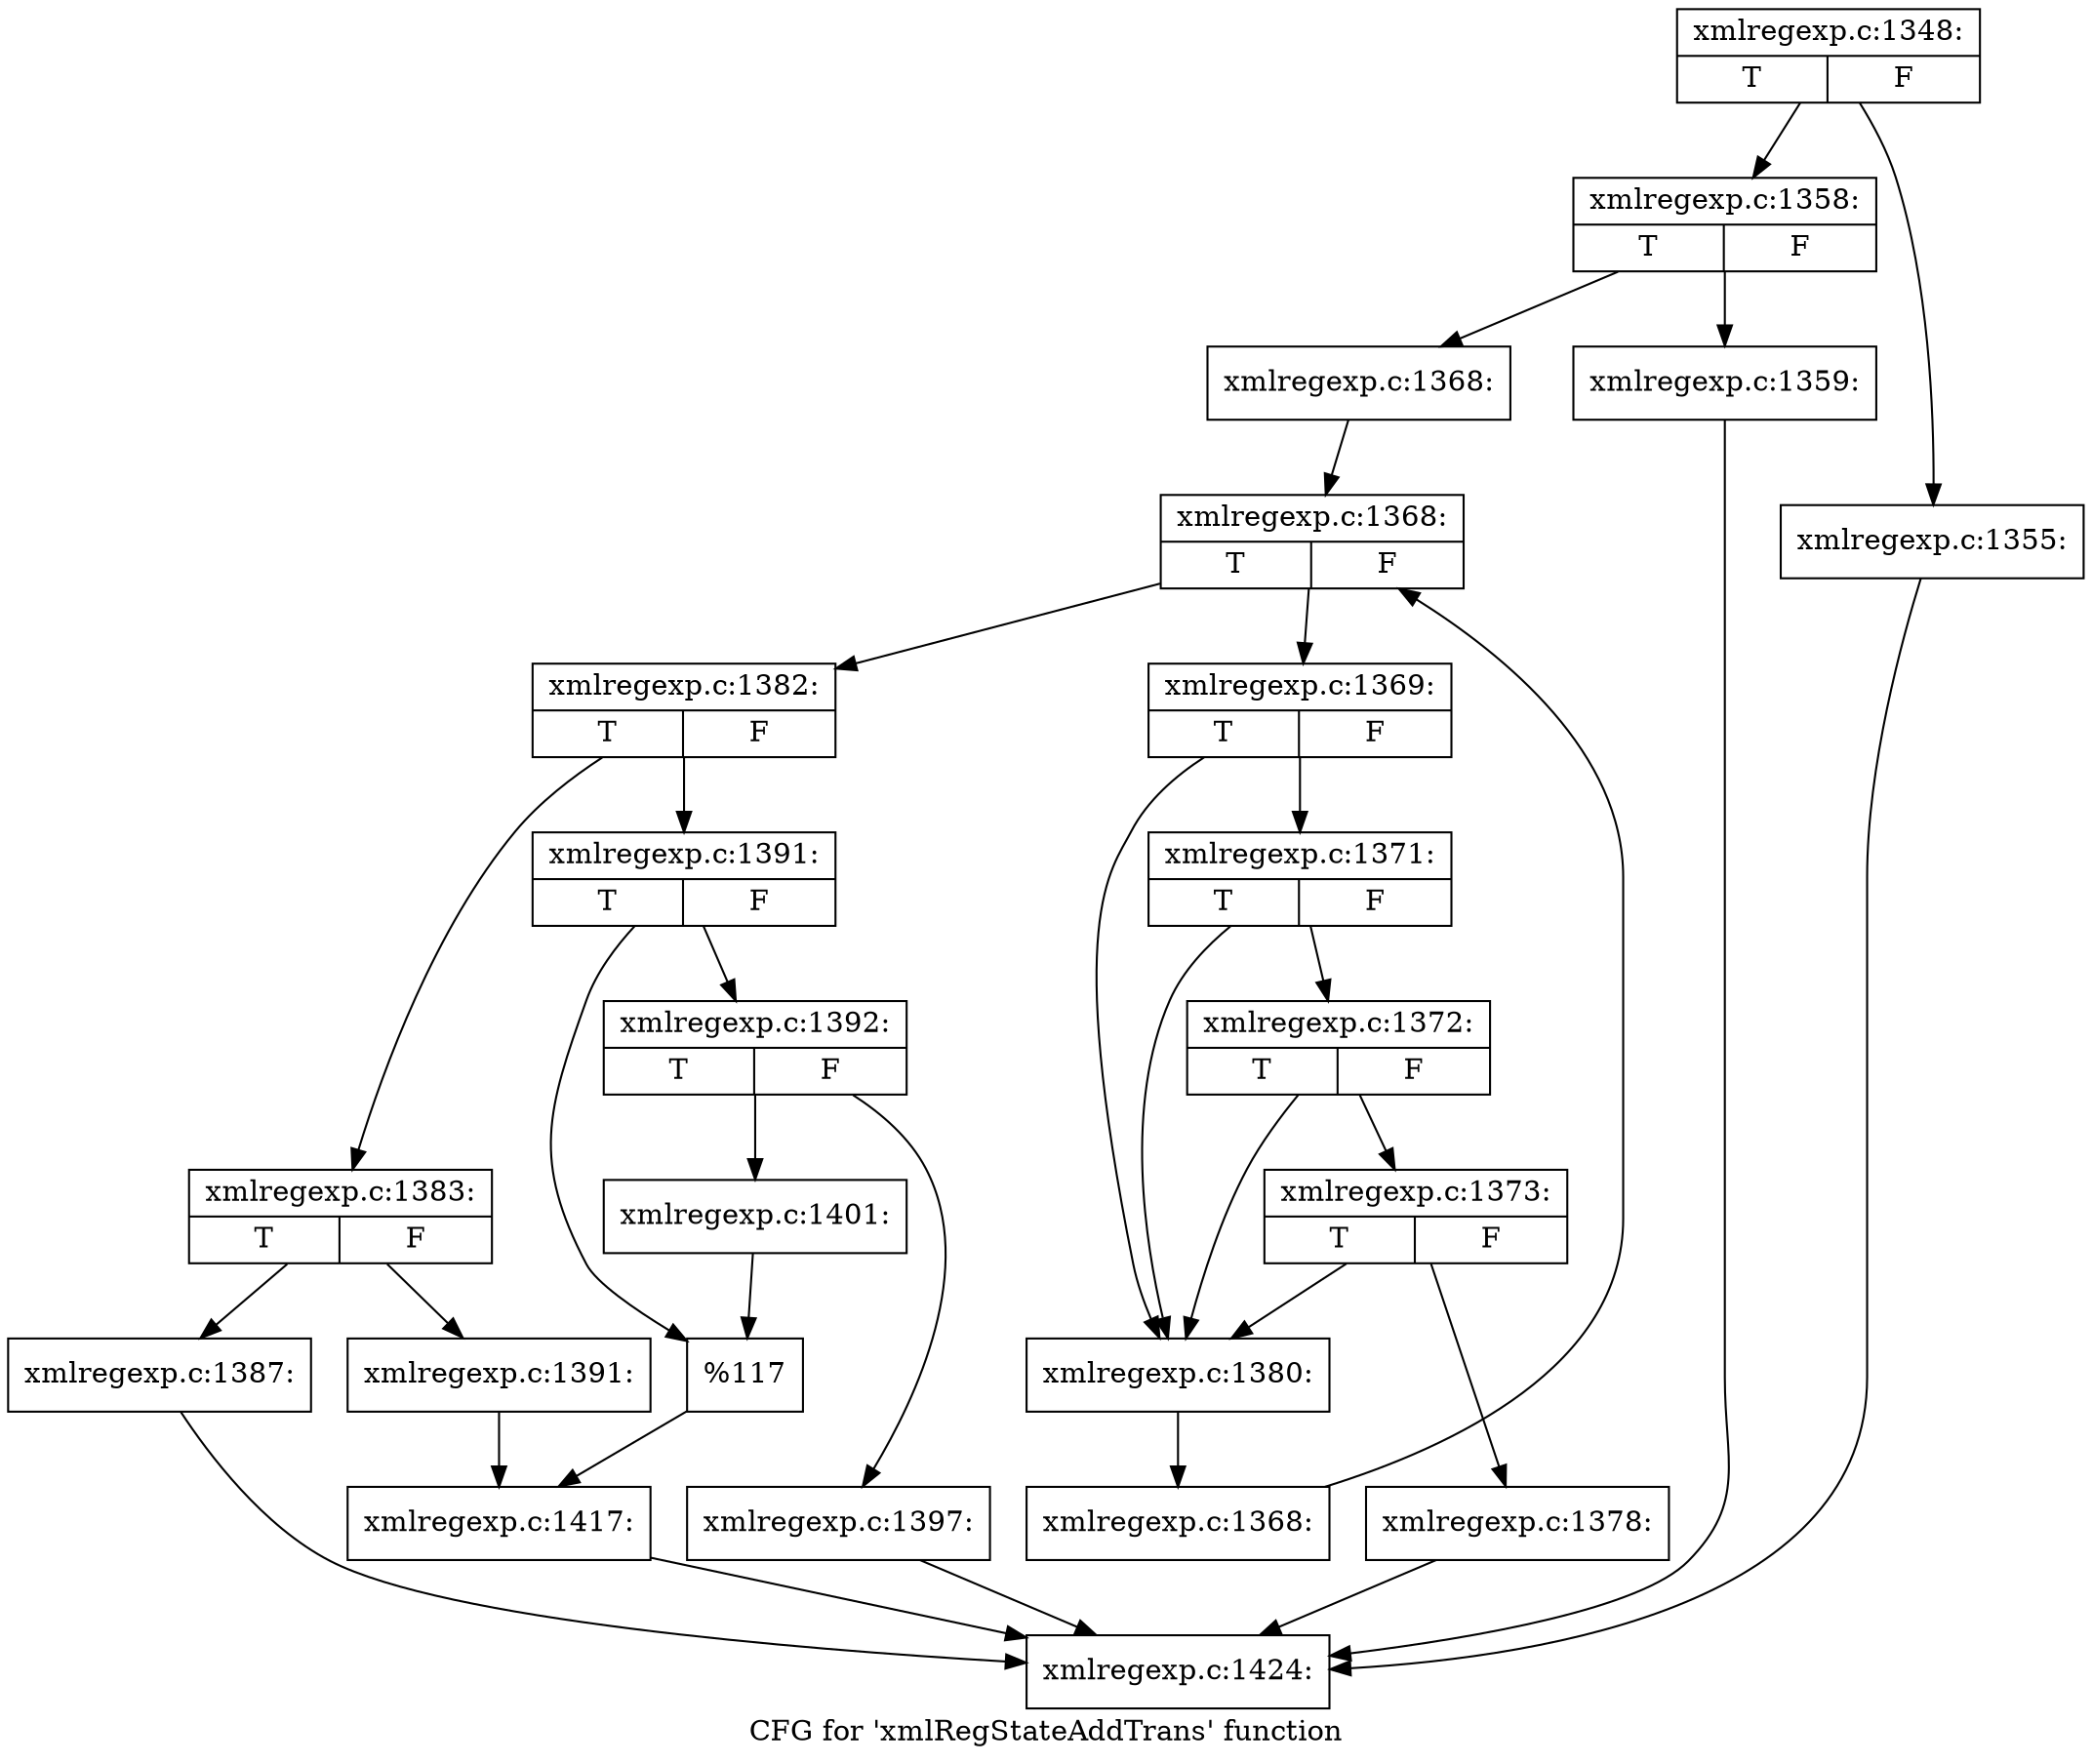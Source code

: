 digraph "CFG for 'xmlRegStateAddTrans' function" {
	label="CFG for 'xmlRegStateAddTrans' function";

	Node0x44b0970 [shape=record,label="{xmlregexp.c:1348:|{<s0>T|<s1>F}}"];
	Node0x44b0970 -> Node0x44b72f0;
	Node0x44b0970 -> Node0x44b7340;
	Node0x44b72f0 [shape=record,label="{xmlregexp.c:1355:}"];
	Node0x44b72f0 -> Node0x44b5c40;
	Node0x44b7340 [shape=record,label="{xmlregexp.c:1358:|{<s0>T|<s1>F}}"];
	Node0x44b7340 -> Node0x44b7c20;
	Node0x44b7340 -> Node0x44b7c70;
	Node0x44b7c20 [shape=record,label="{xmlregexp.c:1359:}"];
	Node0x44b7c20 -> Node0x44b5c40;
	Node0x44b7c70 [shape=record,label="{xmlregexp.c:1368:}"];
	Node0x44b7c70 -> Node0x44b88f0;
	Node0x44b88f0 [shape=record,label="{xmlregexp.c:1368:|{<s0>T|<s1>F}}"];
	Node0x44b88f0 -> Node0x44b8bd0;
	Node0x44b88f0 -> Node0x44b84e0;
	Node0x44b8bd0 [shape=record,label="{xmlregexp.c:1369:|{<s0>T|<s1>F}}"];
	Node0x44b8bd0 -> Node0x44b96c0;
	Node0x44b8bd0 -> Node0x44b9570;
	Node0x44b96c0 [shape=record,label="{xmlregexp.c:1371:|{<s0>T|<s1>F}}"];
	Node0x44b96c0 -> Node0x44b9640;
	Node0x44b96c0 -> Node0x44b9570;
	Node0x44b9640 [shape=record,label="{xmlregexp.c:1372:|{<s0>T|<s1>F}}"];
	Node0x44b9640 -> Node0x44b95c0;
	Node0x44b9640 -> Node0x44b9570;
	Node0x44b95c0 [shape=record,label="{xmlregexp.c:1373:|{<s0>T|<s1>F}}"];
	Node0x44b95c0 -> Node0x44b9520;
	Node0x44b95c0 -> Node0x44b9570;
	Node0x44b9520 [shape=record,label="{xmlregexp.c:1378:}"];
	Node0x44b9520 -> Node0x44b5c40;
	Node0x44b9570 [shape=record,label="{xmlregexp.c:1380:}"];
	Node0x44b9570 -> Node0x44b8b40;
	Node0x44b8b40 [shape=record,label="{xmlregexp.c:1368:}"];
	Node0x44b8b40 -> Node0x44b88f0;
	Node0x44b84e0 [shape=record,label="{xmlregexp.c:1382:|{<s0>T|<s1>F}}"];
	Node0x44b84e0 -> Node0x44bac20;
	Node0x44b84e0 -> Node0x44bacc0;
	Node0x44bac20 [shape=record,label="{xmlregexp.c:1383:|{<s0>T|<s1>F}}"];
	Node0x44bac20 -> Node0x44bba50;
	Node0x44bac20 -> Node0x44bbaa0;
	Node0x44bba50 [shape=record,label="{xmlregexp.c:1387:}"];
	Node0x44bba50 -> Node0x44b5c40;
	Node0x44bbaa0 [shape=record,label="{xmlregexp.c:1391:}"];
	Node0x44bbaa0 -> Node0x44bac70;
	Node0x44bacc0 [shape=record,label="{xmlregexp.c:1391:|{<s0>T|<s1>F}}"];
	Node0x44bacc0 -> Node0x44bc680;
	Node0x44bacc0 -> Node0x44bc6d0;
	Node0x44bc680 [shape=record,label="{xmlregexp.c:1392:|{<s0>T|<s1>F}}"];
	Node0x44bc680 -> Node0x44bdaa0;
	Node0x44bc680 -> Node0x44bdaf0;
	Node0x44bdaa0 [shape=record,label="{xmlregexp.c:1397:}"];
	Node0x44bdaa0 -> Node0x44b5c40;
	Node0x44bdaf0 [shape=record,label="{xmlregexp.c:1401:}"];
	Node0x44bdaf0 -> Node0x44bc6d0;
	Node0x44bc6d0 [shape=record,label="{%117}"];
	Node0x44bc6d0 -> Node0x44bac70;
	Node0x44bac70 [shape=record,label="{xmlregexp.c:1417:}"];
	Node0x44bac70 -> Node0x44b5c40;
	Node0x44b5c40 [shape=record,label="{xmlregexp.c:1424:}"];
}
